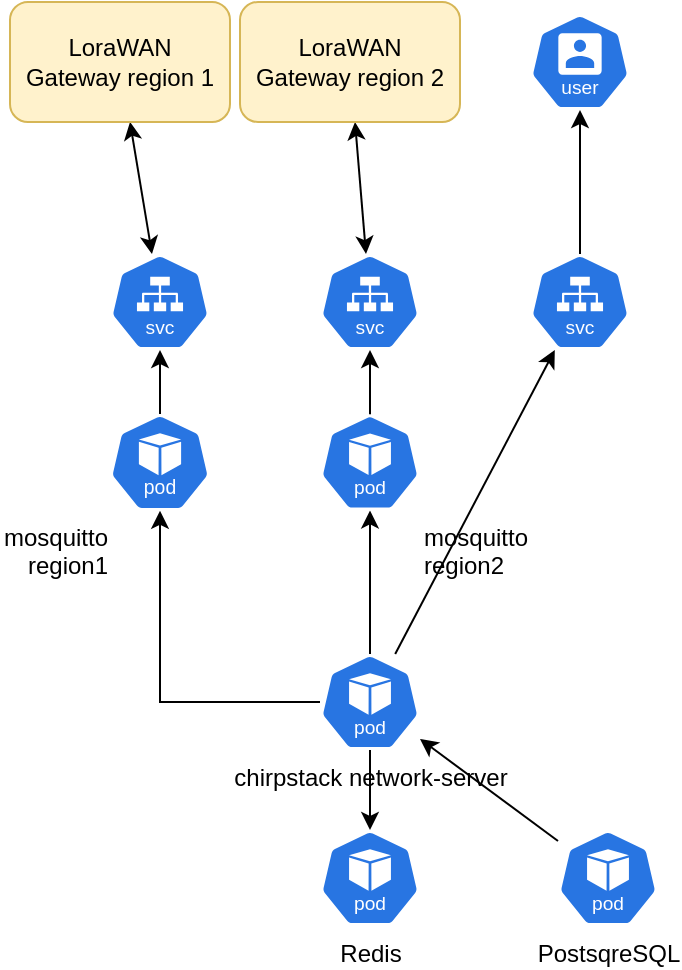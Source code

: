 <mxfile version="24.0.2" type="device">
  <diagram name="Page-1" id="6787t6Zq4465RJFcqjgr">
    <mxGraphModel dx="1062" dy="1762" grid="1" gridSize="10" guides="1" tooltips="1" connect="1" arrows="1" fold="1" page="1" pageScale="1" pageWidth="827" pageHeight="1169" math="0" shadow="0">
      <root>
        <mxCell id="0" />
        <mxCell id="1" parent="0" />
        <mxCell id="jtV4rDEbBgkopF-DAuGz-11" value="" style="aspect=fixed;sketch=0;html=1;dashed=0;whitespace=wrap;fillColor=#2875E2;strokeColor=#ffffff;points=[[0.005,0.63,0],[0.1,0.2,0],[0.9,0.2,0],[0.5,0,0],[0.995,0.63,0],[0.72,0.99,0],[0.5,1,0],[0.28,0.99,0]];shape=mxgraph.kubernetes.icon2;kubernetesLabel=1;prIcon=user" vertex="1" parent="1">
          <mxGeometry x="400" y="-130" width="50" height="48" as="geometry" />
        </mxCell>
        <mxCell id="jtV4rDEbBgkopF-DAuGz-26" value="" style="edgeStyle=orthogonalEdgeStyle;rounded=0;orthogonalLoop=1;jettySize=auto;html=1;" edge="1" parent="1" source="jtV4rDEbBgkopF-DAuGz-12" target="jtV4rDEbBgkopF-DAuGz-25">
          <mxGeometry relative="1" as="geometry" />
        </mxCell>
        <mxCell id="jtV4rDEbBgkopF-DAuGz-42" value="" style="edgeStyle=orthogonalEdgeStyle;rounded=0;orthogonalLoop=1;jettySize=auto;html=1;" edge="1" parent="1" source="jtV4rDEbBgkopF-DAuGz-12" target="jtV4rDEbBgkopF-DAuGz-41">
          <mxGeometry relative="1" as="geometry" />
        </mxCell>
        <mxCell id="jtV4rDEbBgkopF-DAuGz-44" value="" style="edgeStyle=orthogonalEdgeStyle;rounded=0;orthogonalLoop=1;jettySize=auto;html=1;" edge="1" parent="1" source="jtV4rDEbBgkopF-DAuGz-12" target="jtV4rDEbBgkopF-DAuGz-43">
          <mxGeometry relative="1" as="geometry" />
        </mxCell>
        <mxCell id="jtV4rDEbBgkopF-DAuGz-62" value="" style="edgeStyle=none;rounded=0;orthogonalLoop=1;jettySize=auto;html=1;" edge="1" parent="1" source="jtV4rDEbBgkopF-DAuGz-12" target="jtV4rDEbBgkopF-DAuGz-37">
          <mxGeometry relative="1" as="geometry" />
        </mxCell>
        <mxCell id="jtV4rDEbBgkopF-DAuGz-12" value="&lt;div align=&quot;left&quot;&gt;chirpstack network-server&lt;br&gt;&lt;/div&gt;" style="aspect=fixed;sketch=0;html=1;dashed=0;whitespace=wrap;fillColor=#2875E2;strokeColor=#ffffff;points=[[0.005,0.63,0],[0.1,0.2,0],[0.9,0.2,0],[0.5,0,0],[0.995,0.63,0],[0.72,0.99,0],[0.5,1,0],[0.28,0.99,0]];shape=mxgraph.kubernetes.icon2;kubernetesLabel=1;prIcon=pod;horizontal=1;verticalAlign=top;labelPosition=center;verticalLabelPosition=bottom;align=center;" vertex="1" parent="1">
          <mxGeometry x="295" y="190" width="50" height="48" as="geometry" />
        </mxCell>
        <mxCell id="jtV4rDEbBgkopF-DAuGz-74" value="" style="edgeStyle=none;rounded=0;orthogonalLoop=1;jettySize=auto;html=1;" edge="1" parent="1" source="jtV4rDEbBgkopF-DAuGz-23" target="jtV4rDEbBgkopF-DAuGz-12">
          <mxGeometry relative="1" as="geometry" />
        </mxCell>
        <mxCell id="jtV4rDEbBgkopF-DAuGz-23" value="PostsqreSQL" style="aspect=fixed;sketch=0;html=1;dashed=0;whitespace=wrap;fillColor=#2875E2;strokeColor=#ffffff;points=[[0.005,0.63,0],[0.1,0.2,0],[0.9,0.2,0],[0.5,0,0],[0.995,0.63,0],[0.72,0.99,0],[0.5,1,0],[0.28,0.99,0]];shape=mxgraph.kubernetes.icon2;kubernetesLabel=1;prIcon=pod;horizontal=1;verticalAlign=top;labelPosition=center;verticalLabelPosition=bottom;align=center;" vertex="1" parent="1">
          <mxGeometry x="414" y="278" width="50" height="48" as="geometry" />
        </mxCell>
        <mxCell id="jtV4rDEbBgkopF-DAuGz-25" value="&lt;div align=&quot;left&quot;&gt;Redis&lt;br&gt;&lt;/div&gt;" style="aspect=fixed;sketch=0;html=1;dashed=0;whitespace=wrap;fillColor=#2875E2;strokeColor=#ffffff;points=[[0.005,0.63,0],[0.1,0.2,0],[0.9,0.2,0],[0.5,0,0],[0.995,0.63,0],[0.72,0.99,0],[0.5,1,0],[0.28,0.99,0]];shape=mxgraph.kubernetes.icon2;kubernetesLabel=1;prIcon=pod;horizontal=1;verticalAlign=top;labelPosition=center;verticalLabelPosition=bottom;align=center;" vertex="1" parent="1">
          <mxGeometry x="295" y="278" width="50" height="48" as="geometry" />
        </mxCell>
        <mxCell id="jtV4rDEbBgkopF-DAuGz-35" value="" style="aspect=fixed;sketch=0;html=1;dashed=0;whitespace=wrap;fillColor=#2875E2;strokeColor=#ffffff;points=[[0.005,0.63,0],[0.1,0.2,0],[0.9,0.2,0],[0.5,0,0],[0.995,0.63,0],[0.72,0.99,0],[0.5,1,0],[0.28,0.99,0]];shape=mxgraph.kubernetes.icon2;kubernetesLabel=1;prIcon=svc" vertex="1" parent="1">
          <mxGeometry x="190" y="-10" width="50" height="48" as="geometry" />
        </mxCell>
        <mxCell id="jtV4rDEbBgkopF-DAuGz-36" value="" style="aspect=fixed;sketch=0;html=1;dashed=0;whitespace=wrap;fillColor=#2875E2;strokeColor=#ffffff;points=[[0.005,0.63,0],[0.1,0.2,0],[0.9,0.2,0],[0.5,0,0],[0.995,0.63,0],[0.72,0.99,0],[0.5,1,0],[0.28,0.99,0]];shape=mxgraph.kubernetes.icon2;kubernetesLabel=1;prIcon=svc" vertex="1" parent="1">
          <mxGeometry x="295" y="-10" width="50" height="48" as="geometry" />
        </mxCell>
        <mxCell id="jtV4rDEbBgkopF-DAuGz-59" value="" style="edgeStyle=none;rounded=0;orthogonalLoop=1;jettySize=auto;html=1;" edge="1" parent="1" source="jtV4rDEbBgkopF-DAuGz-37" target="jtV4rDEbBgkopF-DAuGz-11">
          <mxGeometry relative="1" as="geometry" />
        </mxCell>
        <mxCell id="jtV4rDEbBgkopF-DAuGz-37" value="" style="aspect=fixed;sketch=0;html=1;dashed=0;whitespace=wrap;fillColor=#2875E2;strokeColor=#ffffff;points=[[0.005,0.63,0],[0.1,0.2,0],[0.9,0.2,0],[0.5,0,0],[0.995,0.63,0],[0.72,0.99,0],[0.5,1,0],[0.28,0.99,0]];shape=mxgraph.kubernetes.icon2;kubernetesLabel=1;prIcon=svc" vertex="1" parent="1">
          <mxGeometry x="400" y="-10" width="50" height="48" as="geometry" />
        </mxCell>
        <mxCell id="jtV4rDEbBgkopF-DAuGz-61" value="" style="edgeStyle=none;rounded=0;orthogonalLoop=1;jettySize=auto;html=1;" edge="1" parent="1" source="jtV4rDEbBgkopF-DAuGz-41" target="jtV4rDEbBgkopF-DAuGz-36">
          <mxGeometry relative="1" as="geometry" />
        </mxCell>
        <mxCell id="jtV4rDEbBgkopF-DAuGz-41" value="&lt;div align=&quot;left&quot;&gt;mosquitto&lt;/div&gt;&lt;div align=&quot;left&quot;&gt;region2&lt;br&gt;&lt;/div&gt;" style="aspect=fixed;sketch=0;html=1;dashed=0;whitespace=wrap;fillColor=#2875E2;strokeColor=#ffffff;points=[[0.005,0.63,0],[0.1,0.2,0],[0.9,0.2,0],[0.5,0,0],[0.995,0.63,0],[0.72,0.99,0],[0.5,1,0],[0.28,0.99,0]];shape=mxgraph.kubernetes.icon2;kubernetesLabel=1;prIcon=pod;horizontal=1;verticalAlign=top;labelPosition=right;verticalLabelPosition=bottom;align=left;" vertex="1" parent="1">
          <mxGeometry x="295" y="70.2" width="50" height="48" as="geometry" />
        </mxCell>
        <mxCell id="jtV4rDEbBgkopF-DAuGz-60" value="" style="edgeStyle=none;rounded=0;orthogonalLoop=1;jettySize=auto;html=1;" edge="1" parent="1" source="jtV4rDEbBgkopF-DAuGz-43" target="jtV4rDEbBgkopF-DAuGz-35">
          <mxGeometry relative="1" as="geometry" />
        </mxCell>
        <mxCell id="jtV4rDEbBgkopF-DAuGz-43" value="&lt;div&gt;mosquitto&lt;/div&gt;&lt;div&gt;region1&lt;br&gt;&lt;/div&gt;" style="aspect=fixed;sketch=0;html=1;dashed=0;whitespace=wrap;fillColor=#2875E2;strokeColor=#ffffff;points=[[0.005,0.63,0],[0.1,0.2,0],[0.9,0.2,0],[0.5,0,0],[0.995,0.63,0],[0.72,0.99,0],[0.5,1,0],[0.28,0.99,0]];shape=mxgraph.kubernetes.icon2;kubernetesLabel=1;prIcon=pod;horizontal=1;verticalAlign=top;labelPosition=left;verticalLabelPosition=bottom;align=right;" vertex="1" parent="1">
          <mxGeometry x="189.79" y="70" width="50.42" height="48.4" as="geometry" />
        </mxCell>
        <mxCell id="jtV4rDEbBgkopF-DAuGz-75" value="" style="edgeStyle=none;rounded=0;orthogonalLoop=1;jettySize=auto;html=1;startArrow=classic;startFill=1;" edge="1" parent="1" source="jtV4rDEbBgkopF-DAuGz-65" target="jtV4rDEbBgkopF-DAuGz-35">
          <mxGeometry relative="1" as="geometry" />
        </mxCell>
        <mxCell id="jtV4rDEbBgkopF-DAuGz-65" value="&lt;div&gt;LoraWAN &lt;br&gt;&lt;/div&gt;&lt;div&gt;Gateway region 1&lt;br&gt;&lt;/div&gt;" style="rounded=1;whiteSpace=wrap;html=1;fillColor=#fff2cc;strokeColor=#d6b656;" vertex="1" parent="1">
          <mxGeometry x="140" y="-136" width="110" height="60" as="geometry" />
        </mxCell>
        <mxCell id="jtV4rDEbBgkopF-DAuGz-77" value="" style="edgeStyle=none;rounded=0;orthogonalLoop=1;jettySize=auto;html=1;startArrow=classic;startFill=1;" edge="1" parent="1" source="jtV4rDEbBgkopF-DAuGz-66" target="jtV4rDEbBgkopF-DAuGz-36">
          <mxGeometry relative="1" as="geometry" />
        </mxCell>
        <mxCell id="jtV4rDEbBgkopF-DAuGz-66" value="&lt;div&gt;LoraWAN &lt;br&gt;&lt;/div&gt;&lt;div&gt;Gateway region 2&lt;br&gt;&lt;/div&gt;" style="rounded=1;whiteSpace=wrap;html=1;fillColor=#fff2cc;strokeColor=#d6b656;" vertex="1" parent="1">
          <mxGeometry x="255" y="-136" width="110" height="60" as="geometry" />
        </mxCell>
      </root>
    </mxGraphModel>
  </diagram>
</mxfile>
